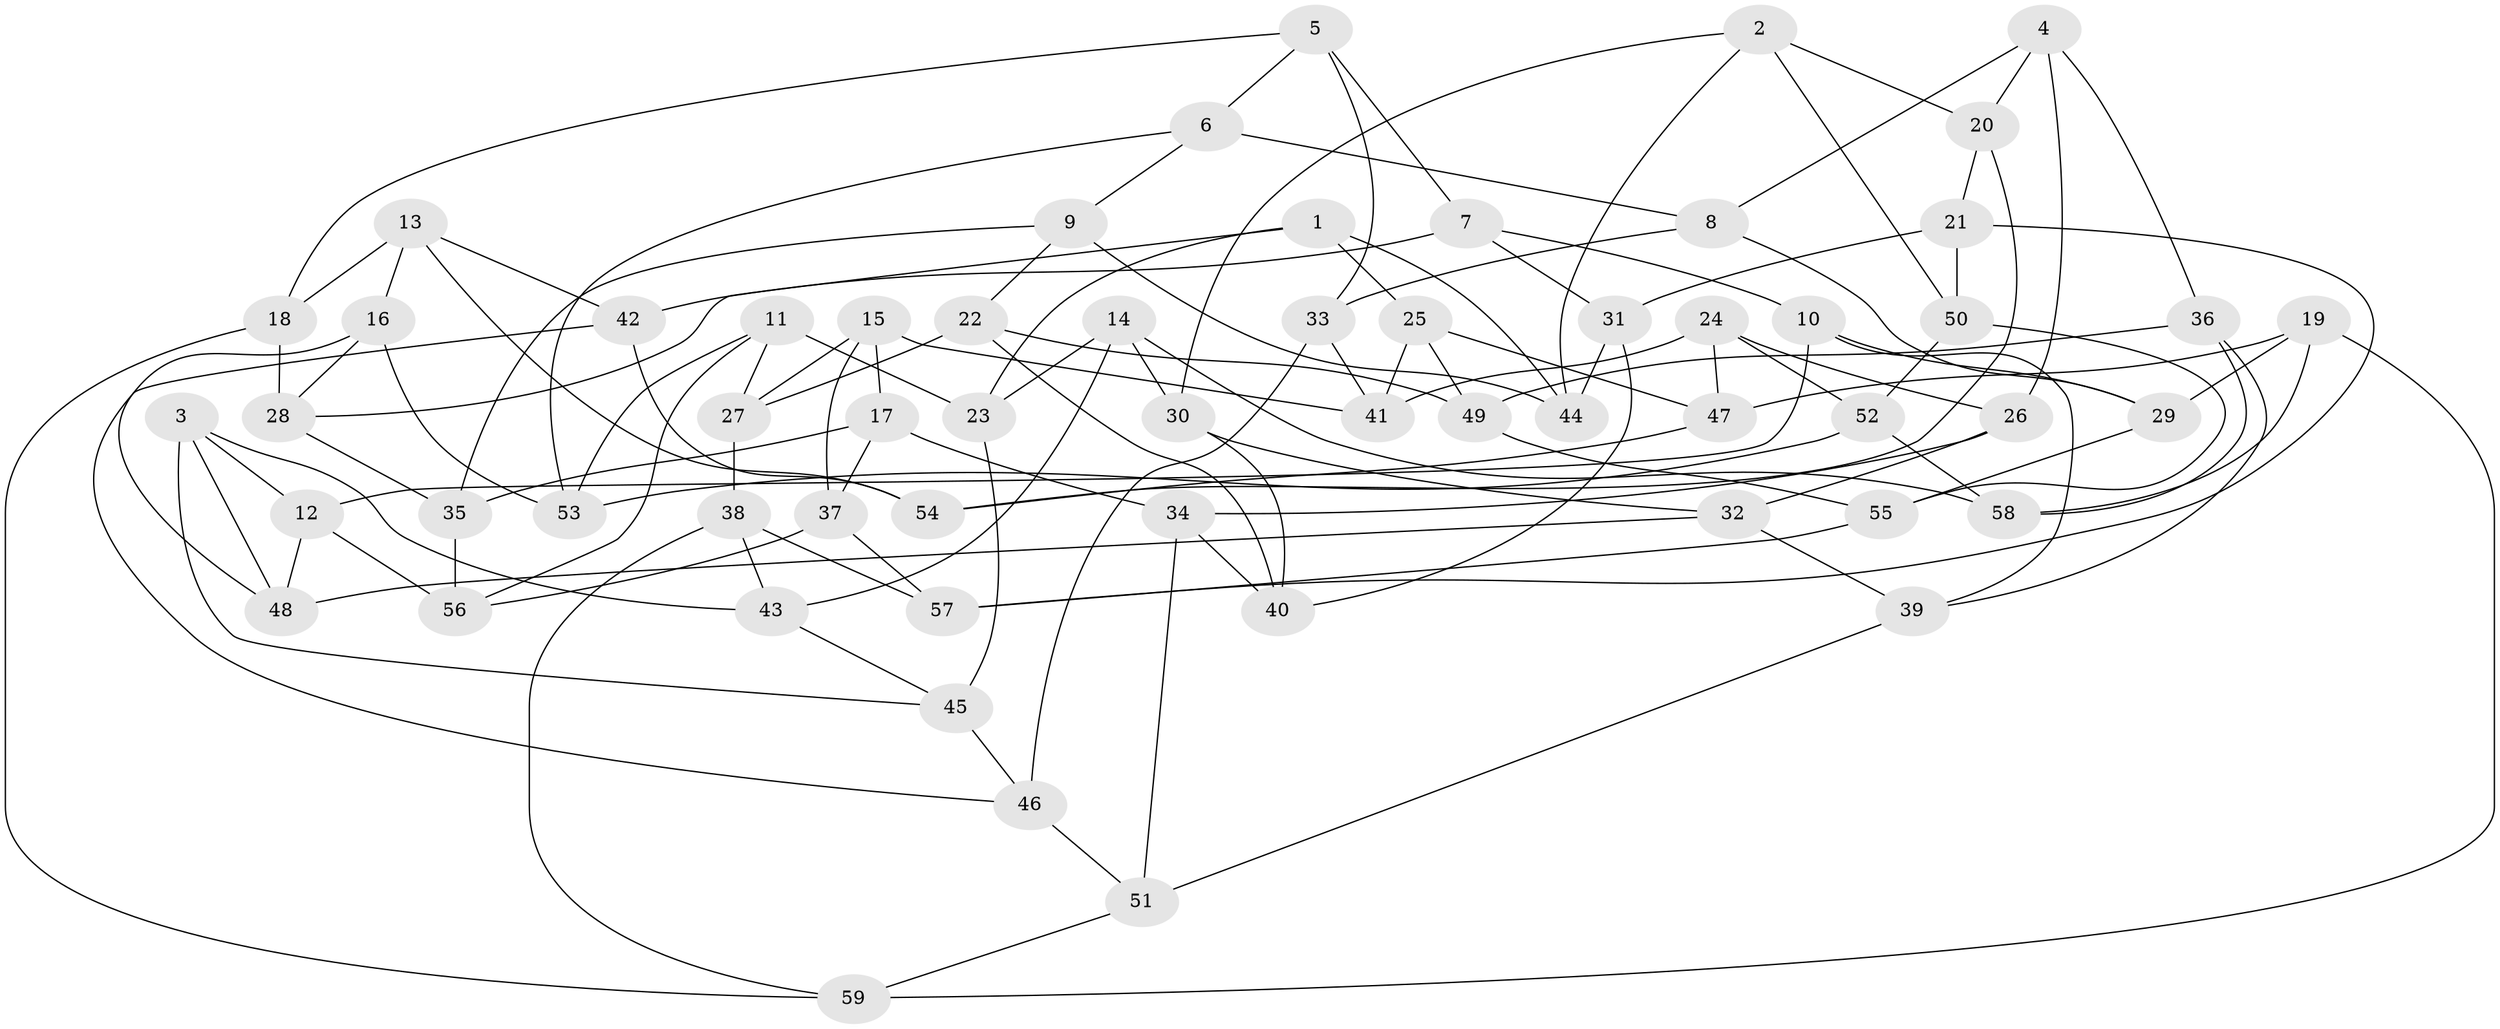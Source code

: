 // Generated by graph-tools (version 1.1) at 2025/26/03/09/25 03:26:51]
// undirected, 59 vertices, 118 edges
graph export_dot {
graph [start="1"]
  node [color=gray90,style=filled];
  1;
  2;
  3;
  4;
  5;
  6;
  7;
  8;
  9;
  10;
  11;
  12;
  13;
  14;
  15;
  16;
  17;
  18;
  19;
  20;
  21;
  22;
  23;
  24;
  25;
  26;
  27;
  28;
  29;
  30;
  31;
  32;
  33;
  34;
  35;
  36;
  37;
  38;
  39;
  40;
  41;
  42;
  43;
  44;
  45;
  46;
  47;
  48;
  49;
  50;
  51;
  52;
  53;
  54;
  55;
  56;
  57;
  58;
  59;
  1 -- 25;
  1 -- 28;
  1 -- 44;
  1 -- 23;
  2 -- 44;
  2 -- 30;
  2 -- 50;
  2 -- 20;
  3 -- 12;
  3 -- 45;
  3 -- 43;
  3 -- 48;
  4 -- 20;
  4 -- 36;
  4 -- 8;
  4 -- 26;
  5 -- 6;
  5 -- 33;
  5 -- 7;
  5 -- 18;
  6 -- 9;
  6 -- 8;
  6 -- 53;
  7 -- 10;
  7 -- 42;
  7 -- 31;
  8 -- 33;
  8 -- 29;
  9 -- 22;
  9 -- 35;
  9 -- 44;
  10 -- 29;
  10 -- 39;
  10 -- 12;
  11 -- 23;
  11 -- 27;
  11 -- 56;
  11 -- 53;
  12 -- 56;
  12 -- 48;
  13 -- 18;
  13 -- 42;
  13 -- 16;
  13 -- 54;
  14 -- 43;
  14 -- 23;
  14 -- 58;
  14 -- 30;
  15 -- 27;
  15 -- 41;
  15 -- 17;
  15 -- 37;
  16 -- 28;
  16 -- 53;
  16 -- 48;
  17 -- 34;
  17 -- 37;
  17 -- 35;
  18 -- 28;
  18 -- 59;
  19 -- 59;
  19 -- 47;
  19 -- 58;
  19 -- 29;
  20 -- 54;
  20 -- 21;
  21 -- 57;
  21 -- 50;
  21 -- 31;
  22 -- 40;
  22 -- 27;
  22 -- 49;
  23 -- 45;
  24 -- 52;
  24 -- 41;
  24 -- 26;
  24 -- 47;
  25 -- 49;
  25 -- 47;
  25 -- 41;
  26 -- 34;
  26 -- 32;
  27 -- 38;
  28 -- 35;
  29 -- 55;
  30 -- 40;
  30 -- 32;
  31 -- 40;
  31 -- 44;
  32 -- 39;
  32 -- 48;
  33 -- 41;
  33 -- 46;
  34 -- 40;
  34 -- 51;
  35 -- 56;
  36 -- 49;
  36 -- 58;
  36 -- 39;
  37 -- 57;
  37 -- 56;
  38 -- 43;
  38 -- 59;
  38 -- 57;
  39 -- 51;
  42 -- 46;
  42 -- 54;
  43 -- 45;
  45 -- 46;
  46 -- 51;
  47 -- 54;
  49 -- 55;
  50 -- 55;
  50 -- 52;
  51 -- 59;
  52 -- 58;
  52 -- 53;
  55 -- 57;
}
